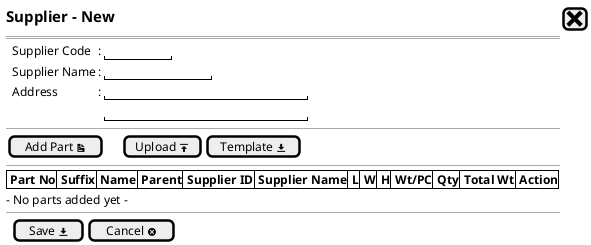 @startsalt
{
  <size:15><b>Supplier - New |[<size:25><&x>]|*
  ==
  
  {   
    .|Supplier Code |: |"        "|*
    .|Supplier Name |: |"             "| *
    .|Address       |: |"                         "|*
    .|.             |. |"                         "|.|.|
  
  } 
  
  .
--
  {
    [Add Part <&document>]|.|.|.|[Upload <&data-transfer-upload>]| [Template <&data-transfer-download>]|
  }
  --
  {#
    |<b> Part No |<b> Suffix |<b> Name |<b> Parent |<b> Supplier ID |<b> Supplier Name |<b> L |<b> W |<b> H |<b> Wt/PC |<b> Qty |<b> Total Wt |<b> Action |*|*|*|*|*|*|*
  }
  - No parts added yet -
  --
  {
  .|[ Save <&data-transfer-download>] |  [Cancel <&circle-x> ]|*
  }
}

  @endsalt